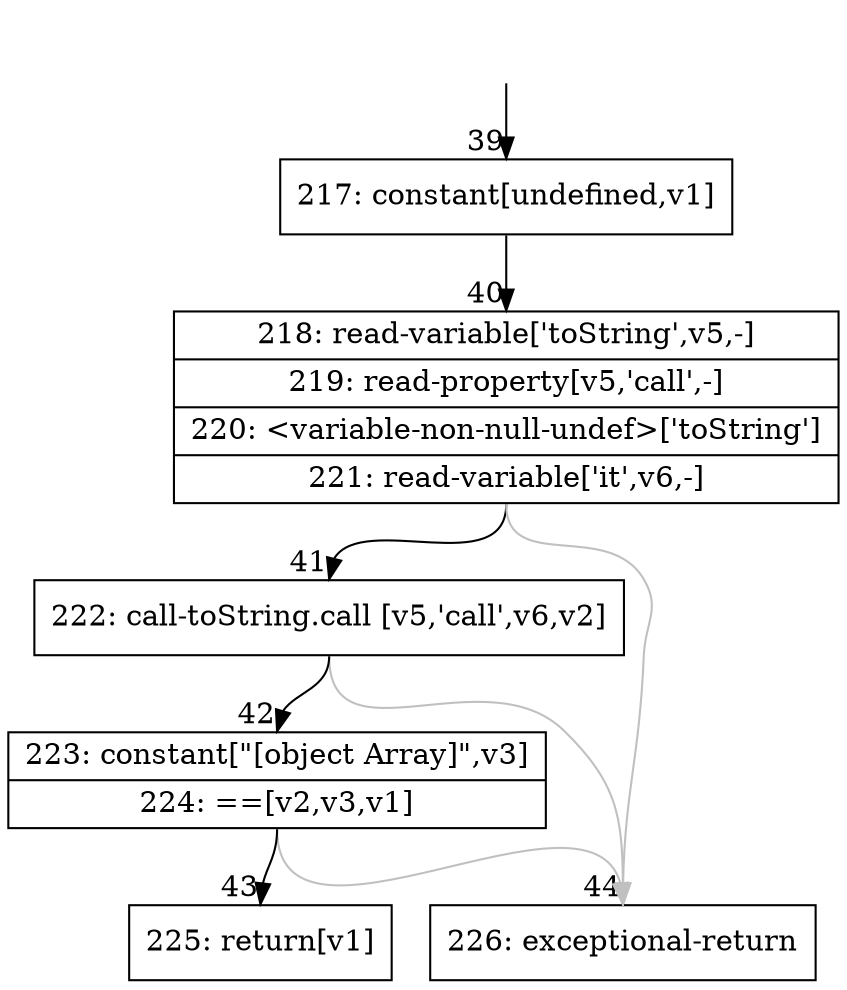 digraph {
rankdir="TD"
BB_entry6[shape=none,label=""];
BB_entry6 -> BB39 [tailport=s, headport=n, headlabel="    39"]
BB39 [shape=record label="{217: constant[undefined,v1]}" ] 
BB39 -> BB40 [tailport=s, headport=n, headlabel="      40"]
BB40 [shape=record label="{218: read-variable['toString',v5,-]|219: read-property[v5,'call',-]|220: \<variable-non-null-undef\>['toString']|221: read-variable['it',v6,-]}" ] 
BB40 -> BB41 [tailport=s, headport=n, headlabel="      41"]
BB40 -> BB44 [tailport=s, headport=n, color=gray, headlabel="      44"]
BB41 [shape=record label="{222: call-toString.call [v5,'call',v6,v2]}" ] 
BB41 -> BB42 [tailport=s, headport=n, headlabel="      42"]
BB41 -> BB44 [tailport=s, headport=n, color=gray]
BB42 [shape=record label="{223: constant[\"[object Array]\",v3]|224: ==[v2,v3,v1]}" ] 
BB42 -> BB43 [tailport=s, headport=n, headlabel="      43"]
BB42 -> BB44 [tailport=s, headport=n, color=gray]
BB43 [shape=record label="{225: return[v1]}" ] 
BB44 [shape=record label="{226: exceptional-return}" ] 
//#$~ 100
}
